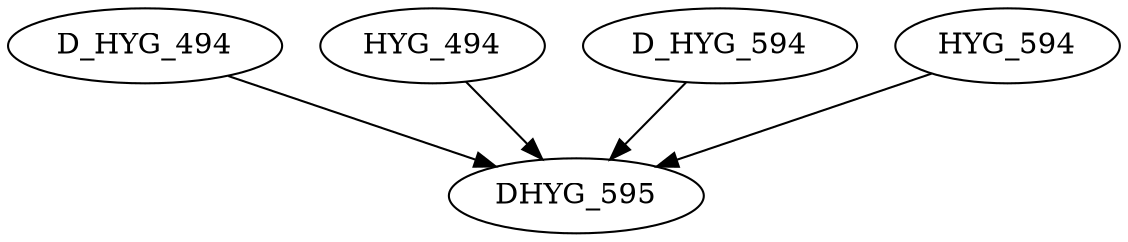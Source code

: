 digraph G {
    edge [color=black];
    D_HYG_494 -> DHYG_595;
    HYG_494 -> DHYG_595;
    D_HYG_594 -> DHYG_595;
    HYG_594 -> DHYG_595;
}
